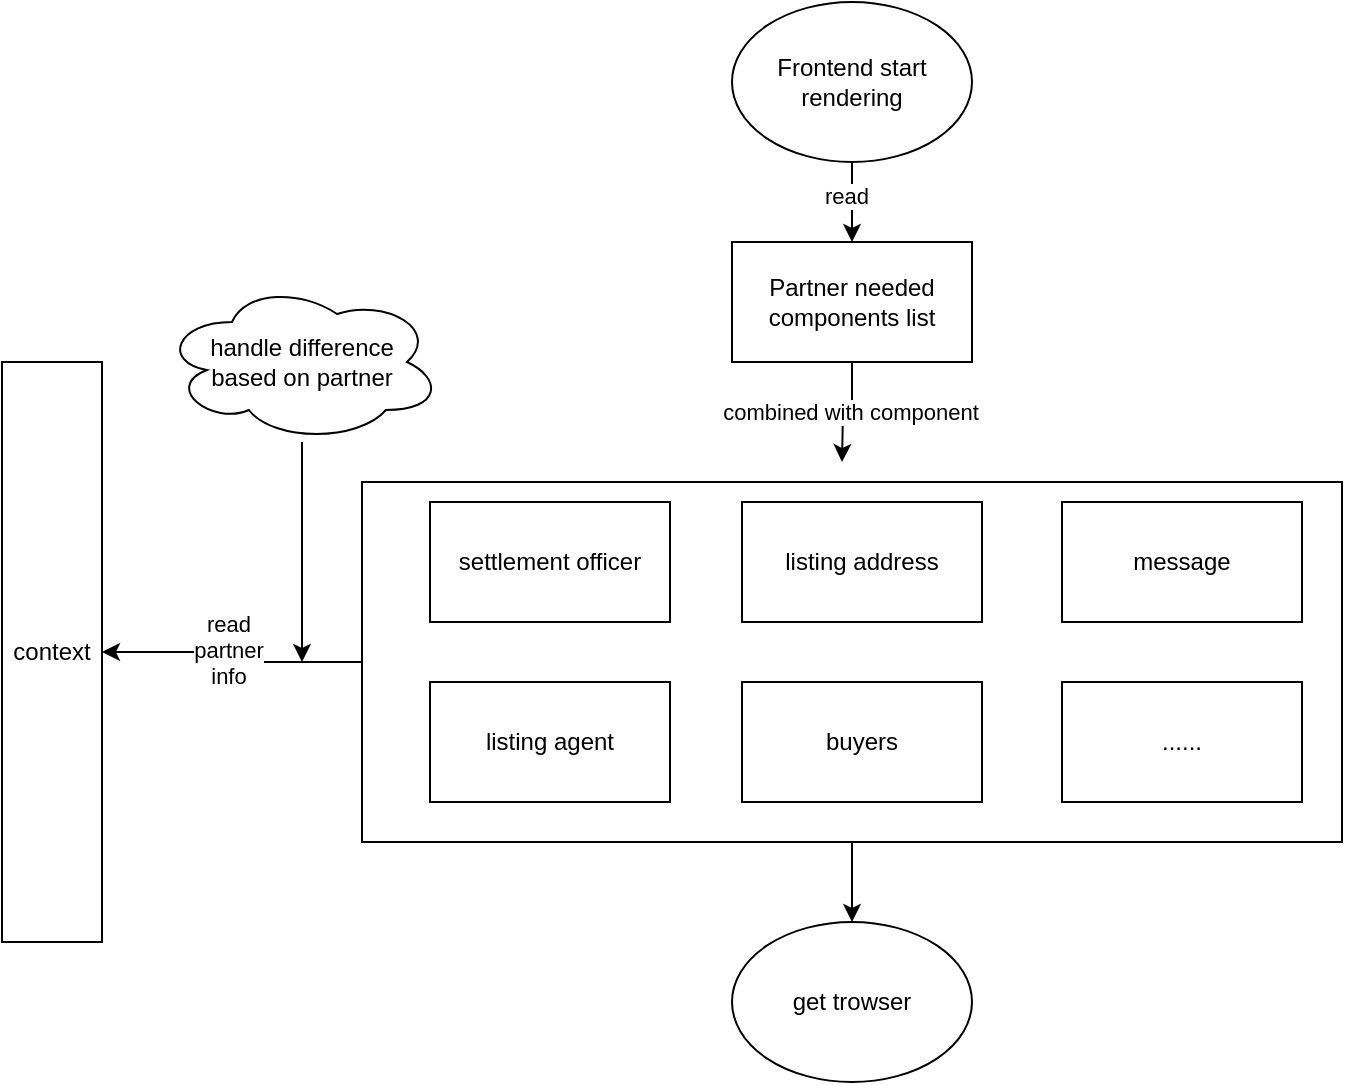 <mxfile version="21.7.2" type="github">
  <diagram name="Page-1" id="UpTkhmO2a9dFdJtEConz">
    <mxGraphModel dx="1306" dy="722" grid="1" gridSize="10" guides="1" tooltips="1" connect="1" arrows="1" fold="1" page="1" pageScale="1" pageWidth="827" pageHeight="1169" math="0" shadow="0">
      <root>
        <mxCell id="0" />
        <mxCell id="1" parent="0" />
        <mxCell id="SKg8D651Qdy9GH__o9Zf-1" value="listing agent" style="rounded=0;whiteSpace=wrap;html=1;" vertex="1" parent="1">
          <mxGeometry x="294" y="350" width="120" height="60" as="geometry" />
        </mxCell>
        <mxCell id="SKg8D651Qdy9GH__o9Zf-2" value="message" style="rounded=0;whiteSpace=wrap;html=1;" vertex="1" parent="1">
          <mxGeometry x="610" y="260" width="120" height="60" as="geometry" />
        </mxCell>
        <mxCell id="SKg8D651Qdy9GH__o9Zf-3" value="buyers" style="rounded=0;whiteSpace=wrap;html=1;" vertex="1" parent="1">
          <mxGeometry x="450" y="350" width="120" height="60" as="geometry" />
        </mxCell>
        <mxCell id="SKg8D651Qdy9GH__o9Zf-4" value="context" style="rounded=0;whiteSpace=wrap;html=1;" vertex="1" parent="1">
          <mxGeometry x="80" y="190" width="50" height="290" as="geometry" />
        </mxCell>
        <mxCell id="SKg8D651Qdy9GH__o9Zf-20" style="edgeStyle=orthogonalEdgeStyle;rounded=0;orthogonalLoop=1;jettySize=auto;html=1;exitX=0.5;exitY=1;exitDx=0;exitDy=0;" edge="1" parent="1" source="SKg8D651Qdy9GH__o9Zf-5">
          <mxGeometry relative="1" as="geometry">
            <mxPoint x="500" y="240" as="targetPoint" />
          </mxGeometry>
        </mxCell>
        <mxCell id="SKg8D651Qdy9GH__o9Zf-21" value="combined with component" style="edgeLabel;html=1;align=center;verticalAlign=middle;resizable=0;points=[];" vertex="1" connectable="0" parent="SKg8D651Qdy9GH__o9Zf-20">
          <mxGeometry x="-0.128" y="-1" relative="1" as="geometry">
            <mxPoint y="1" as="offset" />
          </mxGeometry>
        </mxCell>
        <mxCell id="SKg8D651Qdy9GH__o9Zf-5" value="Partner needed components list" style="rounded=0;whiteSpace=wrap;html=1;" vertex="1" parent="1">
          <mxGeometry x="445" y="130" width="120" height="60" as="geometry" />
        </mxCell>
        <mxCell id="SKg8D651Qdy9GH__o9Zf-7" value="" style="edgeStyle=orthogonalEdgeStyle;rounded=0;orthogonalLoop=1;jettySize=auto;html=1;" edge="1" parent="1" source="SKg8D651Qdy9GH__o9Zf-6" target="SKg8D651Qdy9GH__o9Zf-5">
          <mxGeometry relative="1" as="geometry" />
        </mxCell>
        <mxCell id="SKg8D651Qdy9GH__o9Zf-14" value="read" style="edgeLabel;html=1;align=center;verticalAlign=middle;resizable=0;points=[];" vertex="1" connectable="0" parent="SKg8D651Qdy9GH__o9Zf-7">
          <mxGeometry x="-0.16" y="-3" relative="1" as="geometry">
            <mxPoint as="offset" />
          </mxGeometry>
        </mxCell>
        <mxCell id="SKg8D651Qdy9GH__o9Zf-6" value="Frontend start rendering" style="ellipse;whiteSpace=wrap;html=1;" vertex="1" parent="1">
          <mxGeometry x="445" y="10" width="120" height="80" as="geometry" />
        </mxCell>
        <mxCell id="SKg8D651Qdy9GH__o9Zf-8" value="settlement officer" style="rounded=0;whiteSpace=wrap;html=1;" vertex="1" parent="1">
          <mxGeometry x="294" y="260" width="120" height="60" as="geometry" />
        </mxCell>
        <mxCell id="SKg8D651Qdy9GH__o9Zf-9" value="listing address" style="rounded=0;whiteSpace=wrap;html=1;" vertex="1" parent="1">
          <mxGeometry x="450" y="260" width="120" height="60" as="geometry" />
        </mxCell>
        <mxCell id="SKg8D651Qdy9GH__o9Zf-11" value="......" style="rounded=0;whiteSpace=wrap;html=1;" vertex="1" parent="1">
          <mxGeometry x="610" y="350" width="120" height="60" as="geometry" />
        </mxCell>
        <mxCell id="SKg8D651Qdy9GH__o9Zf-27" style="edgeStyle=orthogonalEdgeStyle;rounded=0;orthogonalLoop=1;jettySize=auto;html=1;exitX=0;exitY=0.5;exitDx=0;exitDy=0;entryX=1;entryY=0.5;entryDx=0;entryDy=0;" edge="1" parent="1" source="SKg8D651Qdy9GH__o9Zf-16" target="SKg8D651Qdy9GH__o9Zf-4">
          <mxGeometry relative="1" as="geometry" />
        </mxCell>
        <mxCell id="SKg8D651Qdy9GH__o9Zf-28" value="read&lt;br&gt;partner&lt;br&gt;info" style="edgeLabel;html=1;align=center;verticalAlign=middle;resizable=0;points=[];" vertex="1" connectable="0" parent="SKg8D651Qdy9GH__o9Zf-27">
          <mxGeometry x="0.077" y="-1" relative="1" as="geometry">
            <mxPoint as="offset" />
          </mxGeometry>
        </mxCell>
        <mxCell id="SKg8D651Qdy9GH__o9Zf-30" value="" style="edgeStyle=orthogonalEdgeStyle;rounded=0;orthogonalLoop=1;jettySize=auto;html=1;" edge="1" parent="1" source="SKg8D651Qdy9GH__o9Zf-16" target="SKg8D651Qdy9GH__o9Zf-29">
          <mxGeometry relative="1" as="geometry" />
        </mxCell>
        <mxCell id="SKg8D651Qdy9GH__o9Zf-16" value="" style="rounded=0;whiteSpace=wrap;html=1;fillColor=none;" vertex="1" parent="1">
          <mxGeometry x="260" y="250" width="490" height="180" as="geometry" />
        </mxCell>
        <mxCell id="SKg8D651Qdy9GH__o9Zf-29" value="get trowser" style="ellipse;whiteSpace=wrap;html=1;" vertex="1" parent="1">
          <mxGeometry x="445" y="470" width="120" height="80" as="geometry" />
        </mxCell>
        <mxCell id="SKg8D651Qdy9GH__o9Zf-33" style="edgeStyle=orthogonalEdgeStyle;rounded=0;orthogonalLoop=1;jettySize=auto;html=1;" edge="1" parent="1" source="SKg8D651Qdy9GH__o9Zf-31">
          <mxGeometry relative="1" as="geometry">
            <mxPoint x="230" y="340" as="targetPoint" />
          </mxGeometry>
        </mxCell>
        <mxCell id="SKg8D651Qdy9GH__o9Zf-31" value="handle difference&lt;br&gt;based on partner" style="ellipse;shape=cloud;whiteSpace=wrap;html=1;" vertex="1" parent="1">
          <mxGeometry x="160" y="150" width="140" height="80" as="geometry" />
        </mxCell>
      </root>
    </mxGraphModel>
  </diagram>
</mxfile>
